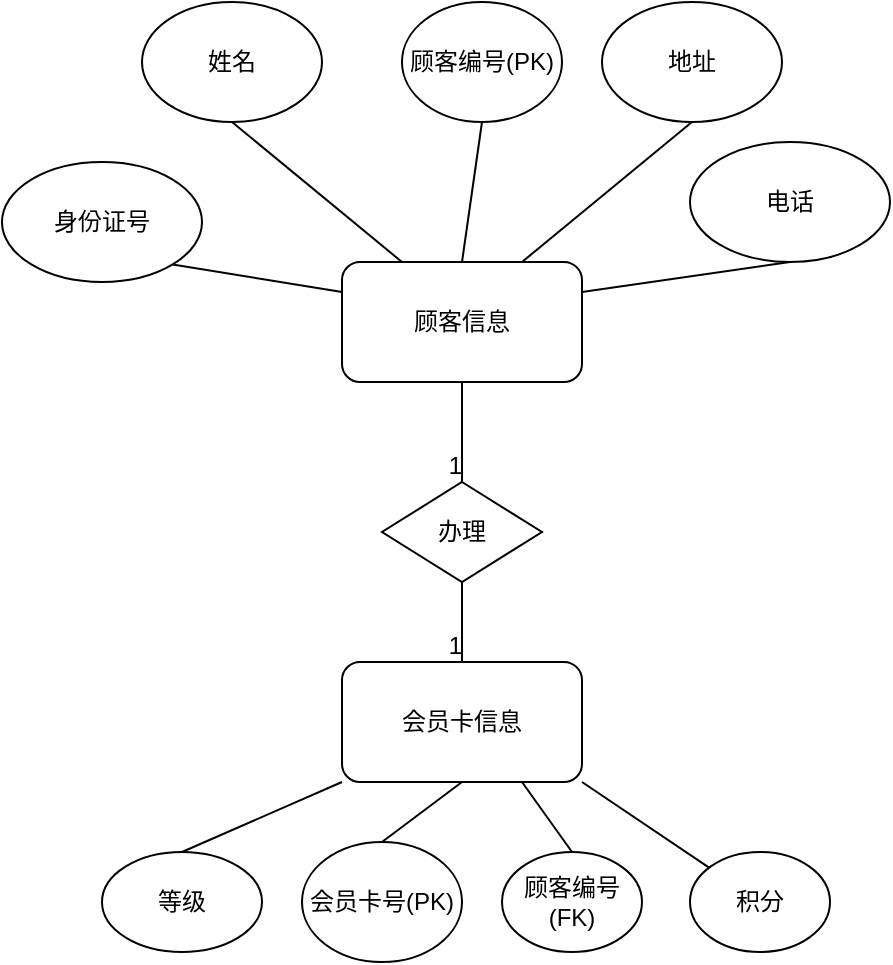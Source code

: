 <mxfile>
    <diagram id="wc4FMP6tU5690ebNcVOy" name="第 1 页">
        <mxGraphModel dx="737" dy="480" grid="1" gridSize="10" guides="1" tooltips="1" connect="1" arrows="0" fold="1" page="1" pageScale="1" pageWidth="900" pageHeight="1600" math="0" shadow="0">
            <root>
                <mxCell id="0"/>
                <mxCell id="1" parent="0"/>
                <mxCell id="35" value="顾客信息" style="rounded=1;whiteSpace=wrap;html=1;" parent="1" vertex="1">
                    <mxGeometry x="510" y="140" width="120" height="60" as="geometry"/>
                </mxCell>
                <mxCell id="36" value="会员卡信息" style="rounded=1;whiteSpace=wrap;html=1;" parent="1" vertex="1">
                    <mxGeometry x="510" y="340" width="120" height="60" as="geometry"/>
                </mxCell>
                <mxCell id="43" value="顾客编号(FK)" style="ellipse;whiteSpace=wrap;html=1;" parent="1" vertex="1">
                    <mxGeometry x="590" y="435" width="70" height="50" as="geometry"/>
                </mxCell>
                <mxCell id="44" value="积分" style="ellipse;whiteSpace=wrap;html=1;" parent="1" vertex="1">
                    <mxGeometry x="684" y="435" width="70" height="50" as="geometry"/>
                </mxCell>
                <mxCell id="45" value="会员卡号(PK)" style="ellipse;whiteSpace=wrap;html=1;" parent="1" vertex="1">
                    <mxGeometry x="490" y="430" width="80" height="60" as="geometry"/>
                </mxCell>
                <mxCell id="46" value="等级" style="ellipse;whiteSpace=wrap;html=1;" parent="1" vertex="1">
                    <mxGeometry x="390" y="435" width="80" height="50" as="geometry"/>
                </mxCell>
                <mxCell id="47" value="" style="endArrow=none;html=1;exitX=0;exitY=1;exitDx=0;exitDy=0;entryX=0.5;entryY=0;entryDx=0;entryDy=0;" parent="1" source="36" target="46" edge="1">
                    <mxGeometry width="50" height="50" relative="1" as="geometry">
                        <mxPoint x="630" y="330" as="sourcePoint"/>
                        <mxPoint x="680" y="280" as="targetPoint"/>
                    </mxGeometry>
                </mxCell>
                <mxCell id="48" value="" style="endArrow=none;html=1;exitX=0.5;exitY=0;exitDx=0;exitDy=0;entryX=0.5;entryY=1;entryDx=0;entryDy=0;" parent="1" source="45" target="36" edge="1">
                    <mxGeometry width="50" height="50" relative="1" as="geometry">
                        <mxPoint x="500" y="330" as="sourcePoint"/>
                        <mxPoint x="550" y="280" as="targetPoint"/>
                    </mxGeometry>
                </mxCell>
                <mxCell id="49" value="办理" style="rhombus;whiteSpace=wrap;html=1;" parent="1" vertex="1">
                    <mxGeometry x="530" y="250" width="80" height="50" as="geometry"/>
                </mxCell>
                <mxCell id="54" value="" style="endArrow=none;html=1;exitX=1;exitY=1;exitDx=0;exitDy=0;" parent="1" source="36" target="44" edge="1">
                    <mxGeometry width="50" height="50" relative="1" as="geometry">
                        <mxPoint x="570" y="330" as="sourcePoint"/>
                        <mxPoint x="620" y="280" as="targetPoint"/>
                    </mxGeometry>
                </mxCell>
                <mxCell id="55" value="" style="endArrow=none;html=1;exitX=0.5;exitY=0;exitDx=0;exitDy=0;entryX=0.75;entryY=1;entryDx=0;entryDy=0;" parent="1" source="43" target="36" edge="1">
                    <mxGeometry width="50" height="50" relative="1" as="geometry">
                        <mxPoint x="510" y="330" as="sourcePoint"/>
                        <mxPoint x="560" y="280" as="targetPoint"/>
                    </mxGeometry>
                </mxCell>
                <mxCell id="56" value="身份证号" style="ellipse;whiteSpace=wrap;html=1;" parent="1" vertex="1">
                    <mxGeometry x="340" y="90" width="100" height="60" as="geometry"/>
                </mxCell>
                <mxCell id="57" value="电话" style="ellipse;whiteSpace=wrap;html=1;" parent="1" vertex="1">
                    <mxGeometry x="684" y="80" width="100" height="60" as="geometry"/>
                </mxCell>
                <mxCell id="58" value="姓名" style="ellipse;whiteSpace=wrap;html=1;" parent="1" vertex="1">
                    <mxGeometry x="410" y="10" width="90" height="60" as="geometry"/>
                </mxCell>
                <mxCell id="59" value="地址" style="ellipse;whiteSpace=wrap;html=1;" parent="1" vertex="1">
                    <mxGeometry x="640" y="10" width="90" height="60" as="geometry"/>
                </mxCell>
                <mxCell id="60" value="" style="endArrow=none;html=1;exitX=1;exitY=1;exitDx=0;exitDy=0;entryX=0;entryY=0.25;entryDx=0;entryDy=0;" parent="1" source="56" target="35" edge="1">
                    <mxGeometry width="50" height="50" relative="1" as="geometry">
                        <mxPoint x="510" y="200" as="sourcePoint"/>
                        <mxPoint x="560" y="150" as="targetPoint"/>
                    </mxGeometry>
                </mxCell>
                <mxCell id="61" value="" style="endArrow=none;html=1;exitX=0.5;exitY=1;exitDx=0;exitDy=0;entryX=0.25;entryY=0;entryDx=0;entryDy=0;" parent="1" source="58" target="35" edge="1">
                    <mxGeometry width="50" height="50" relative="1" as="geometry">
                        <mxPoint x="510" y="200" as="sourcePoint"/>
                        <mxPoint x="560" y="150" as="targetPoint"/>
                    </mxGeometry>
                </mxCell>
                <mxCell id="62" value="" style="endArrow=none;html=1;entryX=0.5;entryY=1;entryDx=0;entryDy=0;exitX=0.75;exitY=0;exitDx=0;exitDy=0;" parent="1" source="35" target="59" edge="1">
                    <mxGeometry width="50" height="50" relative="1" as="geometry">
                        <mxPoint x="510" y="200" as="sourcePoint"/>
                        <mxPoint x="560" y="150" as="targetPoint"/>
                    </mxGeometry>
                </mxCell>
                <mxCell id="63" value="" style="endArrow=none;html=1;entryX=0.5;entryY=1;entryDx=0;entryDy=0;exitX=1;exitY=0.25;exitDx=0;exitDy=0;" parent="1" source="35" target="57" edge="1">
                    <mxGeometry width="50" height="50" relative="1" as="geometry">
                        <mxPoint x="510" y="200" as="sourcePoint"/>
                        <mxPoint x="560" y="150" as="targetPoint"/>
                    </mxGeometry>
                </mxCell>
                <mxCell id="64" value="顾客编号(PK)" style="ellipse;whiteSpace=wrap;html=1;" parent="1" vertex="1">
                    <mxGeometry x="540" y="10" width="80" height="60" as="geometry"/>
                </mxCell>
                <mxCell id="65" value="" style="endArrow=none;html=1;entryX=0.5;entryY=1;entryDx=0;entryDy=0;exitX=0.5;exitY=0;exitDx=0;exitDy=0;" parent="1" source="35" target="64" edge="1">
                    <mxGeometry width="50" height="50" relative="1" as="geometry">
                        <mxPoint x="540" y="200" as="sourcePoint"/>
                        <mxPoint x="590" y="150" as="targetPoint"/>
                    </mxGeometry>
                </mxCell>
                <mxCell id="l3vsmZdQzZng1pwAbih--67" value="" style="endArrow=none;html=1;rounded=0;exitX=0.5;exitY=1;exitDx=0;exitDy=0;" parent="1" source="49" target="36" edge="1">
                    <mxGeometry relative="1" as="geometry">
                        <mxPoint x="620" y="370" as="sourcePoint"/>
                        <mxPoint x="780" y="370" as="targetPoint"/>
                    </mxGeometry>
                </mxCell>
                <mxCell id="l3vsmZdQzZng1pwAbih--68" value="1" style="resizable=0;html=1;align=right;verticalAlign=bottom;" parent="l3vsmZdQzZng1pwAbih--67" connectable="0" vertex="1">
                    <mxGeometry x="1" relative="1" as="geometry"/>
                </mxCell>
                <mxCell id="l3vsmZdQzZng1pwAbih--69" value="" style="endArrow=none;html=1;rounded=0;exitX=0.5;exitY=1;exitDx=0;exitDy=0;entryX=0.5;entryY=0;entryDx=0;entryDy=0;" parent="1" source="35" target="49" edge="1">
                    <mxGeometry relative="1" as="geometry">
                        <mxPoint x="620" y="370" as="sourcePoint"/>
                        <mxPoint x="780" y="370" as="targetPoint"/>
                    </mxGeometry>
                </mxCell>
                <mxCell id="l3vsmZdQzZng1pwAbih--70" value="1" style="resizable=0;html=1;align=right;verticalAlign=bottom;" parent="l3vsmZdQzZng1pwAbih--69" connectable="0" vertex="1">
                    <mxGeometry x="1" relative="1" as="geometry"/>
                </mxCell>
            </root>
        </mxGraphModel>
    </diagram>
</mxfile>